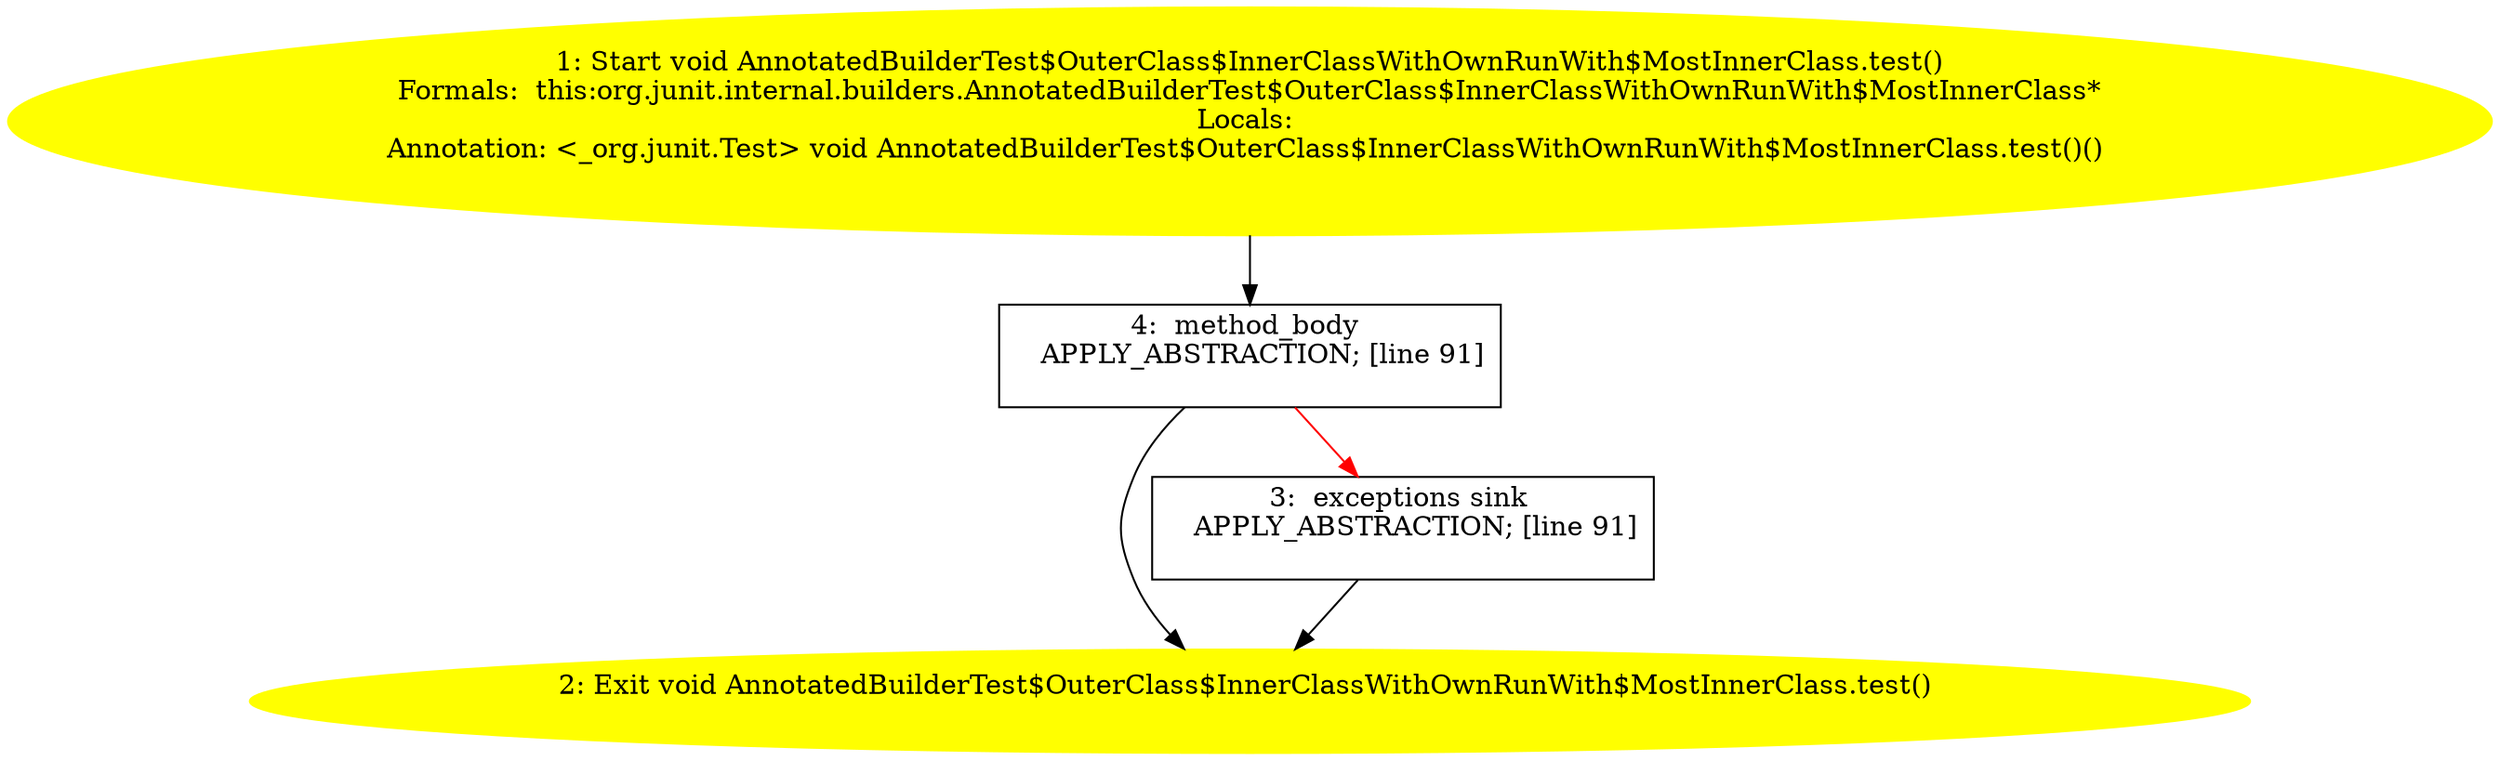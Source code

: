 /* @generated */
digraph cfg {
"org.junit.internal.builders.AnnotatedBuilderTest$OuterClass$InnerClassWithOwnRunWith$MostInnerClass..526010e7edc07ed5b6a7a08c0f2187de_1" [label="1: Start void AnnotatedBuilderTest$OuterClass$InnerClassWithOwnRunWith$MostInnerClass.test()\nFormals:  this:org.junit.internal.builders.AnnotatedBuilderTest$OuterClass$InnerClassWithOwnRunWith$MostInnerClass*\nLocals: \nAnnotation: <_org.junit.Test> void AnnotatedBuilderTest$OuterClass$InnerClassWithOwnRunWith$MostInnerClass.test()() \n  " color=yellow style=filled]
	

	 "org.junit.internal.builders.AnnotatedBuilderTest$OuterClass$InnerClassWithOwnRunWith$MostInnerClass..526010e7edc07ed5b6a7a08c0f2187de_1" -> "org.junit.internal.builders.AnnotatedBuilderTest$OuterClass$InnerClassWithOwnRunWith$MostInnerClass..526010e7edc07ed5b6a7a08c0f2187de_4" ;
"org.junit.internal.builders.AnnotatedBuilderTest$OuterClass$InnerClassWithOwnRunWith$MostInnerClass..526010e7edc07ed5b6a7a08c0f2187de_2" [label="2: Exit void AnnotatedBuilderTest$OuterClass$InnerClassWithOwnRunWith$MostInnerClass.test() \n  " color=yellow style=filled]
	

"org.junit.internal.builders.AnnotatedBuilderTest$OuterClass$InnerClassWithOwnRunWith$MostInnerClass..526010e7edc07ed5b6a7a08c0f2187de_3" [label="3:  exceptions sink \n   APPLY_ABSTRACTION; [line 91]\n " shape="box"]
	

	 "org.junit.internal.builders.AnnotatedBuilderTest$OuterClass$InnerClassWithOwnRunWith$MostInnerClass..526010e7edc07ed5b6a7a08c0f2187de_3" -> "org.junit.internal.builders.AnnotatedBuilderTest$OuterClass$InnerClassWithOwnRunWith$MostInnerClass..526010e7edc07ed5b6a7a08c0f2187de_2" ;
"org.junit.internal.builders.AnnotatedBuilderTest$OuterClass$InnerClassWithOwnRunWith$MostInnerClass..526010e7edc07ed5b6a7a08c0f2187de_4" [label="4:  method_body \n   APPLY_ABSTRACTION; [line 91]\n " shape="box"]
	

	 "org.junit.internal.builders.AnnotatedBuilderTest$OuterClass$InnerClassWithOwnRunWith$MostInnerClass..526010e7edc07ed5b6a7a08c0f2187de_4" -> "org.junit.internal.builders.AnnotatedBuilderTest$OuterClass$InnerClassWithOwnRunWith$MostInnerClass..526010e7edc07ed5b6a7a08c0f2187de_2" ;
	 "org.junit.internal.builders.AnnotatedBuilderTest$OuterClass$InnerClassWithOwnRunWith$MostInnerClass..526010e7edc07ed5b6a7a08c0f2187de_4" -> "org.junit.internal.builders.AnnotatedBuilderTest$OuterClass$InnerClassWithOwnRunWith$MostInnerClass..526010e7edc07ed5b6a7a08c0f2187de_3" [color="red" ];
}
